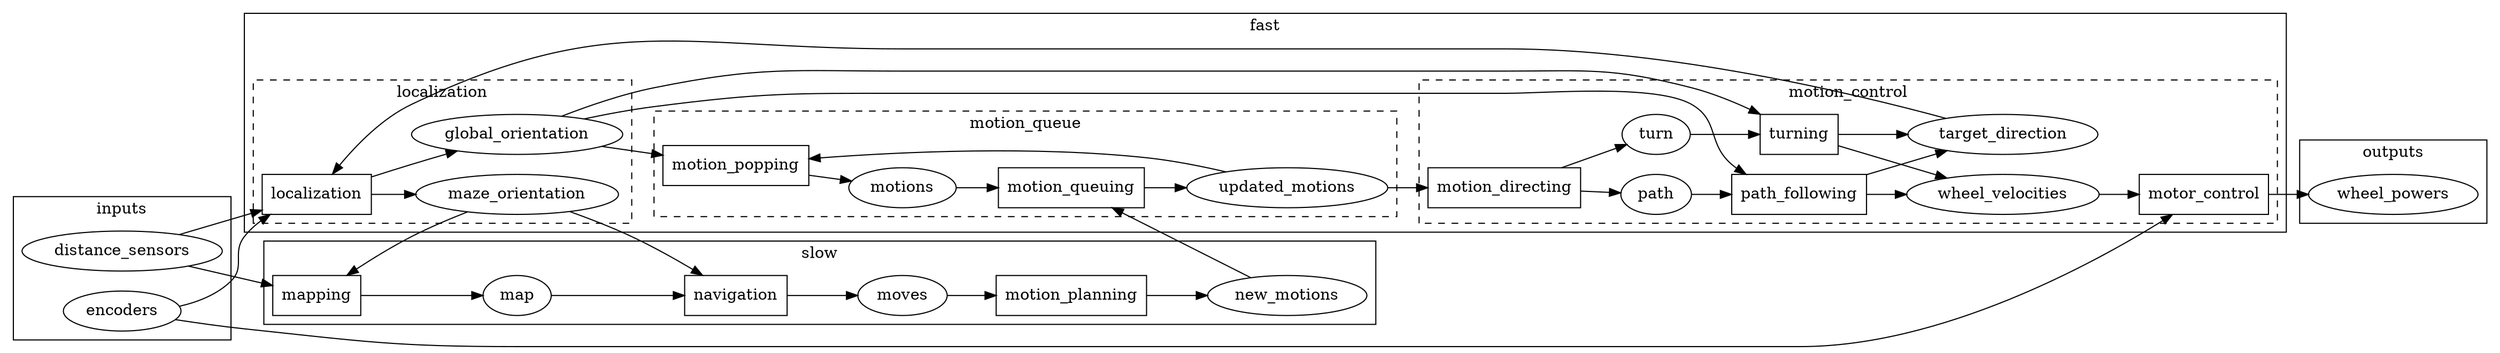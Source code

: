 digraph flow {
    rankdir=LR

    //edge [headport=w tailport=e]

    subgraph cluster_inputs {
        label=inputs
        rank=source
        distance_sensors
        encoders
    }

    subgraph cluster_outputs {
        label=outputs
        rank=sink
        wheel_powers
    }

    subgraph cluster_fast {
        label=fast

        subgraph cluster_localization {
            label=localization
            style=dashed

            localization [shape=box]

            encoders -> localization
            distance_sensors -> localization

            localization -> global_orientation
            localization -> maze_orientation
        }

        subgraph cluster_motion_queue {
            label=motion_queue
            style=dashed

            motion_popping [shape=box]

            global_orientation -> motion_popping
            motion_popping -> motions

            motion_queuing [shape=box]

            motions -> motion_queuing

            motion_queuing -> updated_motions
            updated_motions -> motion_popping
        }

        subgraph cluster_motion_control {
            label=motion_control
            style=dashed

            motion_directing [shape=box]

            updated_motions -> motion_directing
            motion_directing -> path
            motion_directing -> turn

            path_following [shape=box]

            path -> path_following
            global_orientation -> path_following
            path_following -> wheel_velocities
            path_following -> target_direction

            turning [shape=box]

            turn -> turning
            global_orientation -> turning
            turning -> wheel_velocities
            turning -> target_direction

            target_direction -> localization [weight=0]

            motor_control [shape=box]
            
            wheel_velocities -> motor_control
            encoders -> motor_control
            motor_control -> wheel_powers
        }
    }

    subgraph cluster_slow {
        label=slow
        mapping [shape=box]

        distance_sensors -> mapping
        maze_orientation -> mapping

        mapping -> map

        navigation [shape=box]

        map -> navigation
        maze_orientation -> navigation

        navigation -> moves

        motion_planning [shape=box]

        moves -> motion_planning

        motion_planning -> new_motions
        new_motions -> motion_queuing
    }
}
